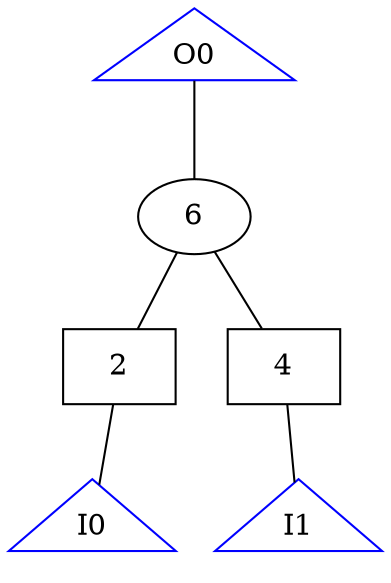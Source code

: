 digraph "and.aag" {
"2"[shape=box];
I0[shape=triangle,color=blue];
"2"->I0[arrowhead=none];
"4"[shape=box];
I1[shape=triangle,color=blue];
"4"->I1[arrowhead=none];
"6"->"2"[arrowhead=none];
"6"->"4"[arrowhead=none];
O0[shape=triangle,color=blue];
O0 -> "6"[arrowhead=none];
}
